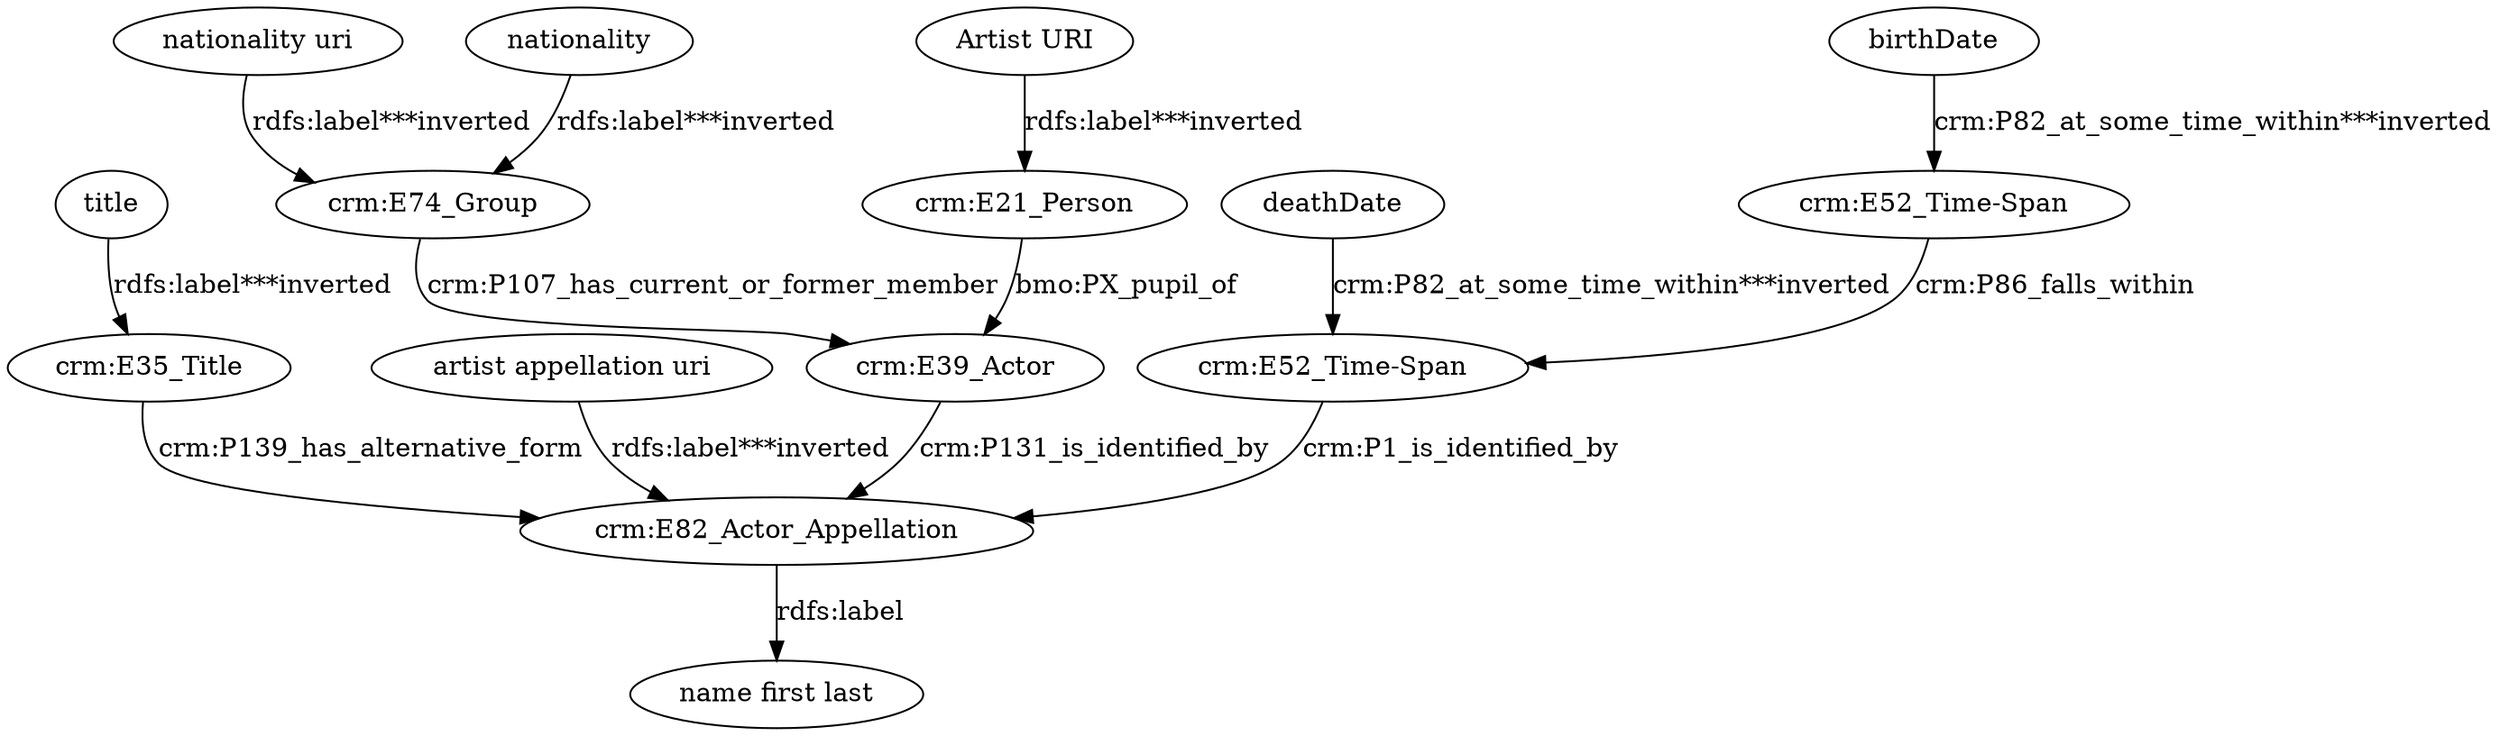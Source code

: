 digraph {
  "Artist URI" [type=attribute_name,label="Artist URI"]
  "crm:E21_Person1" [type=class_uri,label="crm:E21_Person"]
  "artist appellation uri" [type=attribute_name,label="artist appellation uri"]
  "crm:E82_Actor_Appellation1" [type=class_uri,label="crm:E82_Actor_Appellation"]
  birthDate [type=attribute_name,label=birthDate]
  "crm:E52_Time-Span1" [type=class_uri,label="crm:E52_Time-Span"]
  "crm:E39_Actor" [type=class_uri,label="crm:E39_Actor"]
  "crm:E35_Title1" [type=class_uri,label="crm:E35_Title"]
  "crm:E52_Time-Span2" [type=class_uri,label="crm:E52_Time-Span"]
  "crm:E74_Group1" [type=class_uri,label="crm:E74_Group"]
  "name first last" [type=attribute_name,label="name first last"]
  deathDate [type=attribute_name,label=deathDate]
  "nationality uri" [type=attribute_name,label="nationality uri"]
  nationality [type=attribute_name,label=nationality]
  title [type=attribute_name,label=title]
  "Artist URI" -> "crm:E21_Person1" [type=st_property_uri,label="rdfs:label***inverted",weight=1]
  "artist appellation uri" -> "crm:E82_Actor_Appellation1" [type=st_property_uri,label="rdfs:label***inverted",weight=1]
  birthDate -> "crm:E52_Time-Span1" [type=st_property_uri,label="crm:P82_at_some_time_within***inverted",weight=1]
  "crm:E21_Person1" -> "crm:E39_Actor" [label="bmo:PX_pupil_of",type=direct_property_uri,weight=1]
  "crm:E35_Title1" -> "crm:E82_Actor_Appellation1" [label="crm:P139_has_alternative_form",type=inherited,weight=4]
  "crm:E39_Actor" -> "crm:E82_Actor_Appellation1" [label="crm:P131_is_identified_by",type=direct_property_uri,weight=1]
  "crm:E52_Time-Span1" -> "crm:E52_Time-Span2" [label="crm:P86_falls_within",type=direct_property_uri,weight=1]
  "crm:E52_Time-Span2" -> "crm:E82_Actor_Appellation1" [label="crm:P1_is_identified_by",type=inherited,weight=4]
  "crm:E74_Group1" -> "crm:E39_Actor" [label="crm:P107_has_current_or_former_member",type=direct_property_uri,weight=1]
  "crm:E82_Actor_Appellation1" -> "name first last" [label="rdfs:label",type=st_property_uri]
  deathDate -> "crm:E52_Time-Span2" [type=st_property_uri,label="crm:P82_at_some_time_within***inverted",weight=1]
  "nationality uri" -> "crm:E74_Group1" [type=st_property_uri,label="rdfs:label***inverted",weight=1]
  nationality -> "crm:E74_Group1" [type=st_property_uri,label="rdfs:label***inverted",weight=1]
  title -> "crm:E35_Title1" [type=st_property_uri,label="rdfs:label***inverted",weight=1]
}
